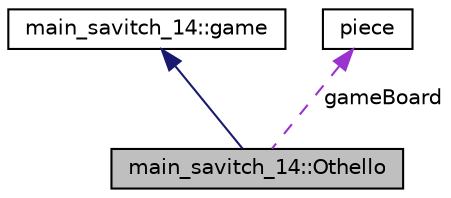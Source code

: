 digraph "main_savitch_14::Othello"
{
  edge [fontname="Helvetica",fontsize="10",labelfontname="Helvetica",labelfontsize="10"];
  node [fontname="Helvetica",fontsize="10",shape=record];
  Node1 [label="main_savitch_14::Othello",height=0.2,width=0.4,color="black", fillcolor="grey75", style="filled", fontcolor="black"];
  Node2 -> Node1 [dir="back",color="midnightblue",fontsize="10",style="solid",fontname="Helvetica"];
  Node2 [label="main_savitch_14::game",height=0.2,width=0.4,color="black", fillcolor="white", style="filled",URL="$classmain__savitch__14_1_1game.html"];
  Node3 -> Node1 [dir="back",color="darkorchid3",fontsize="10",style="dashed",label=" gameBoard" ,fontname="Helvetica"];
  Node3 [label="piece",height=0.2,width=0.4,color="black", fillcolor="white", style="filled",URL="$classpiece.html"];
}

